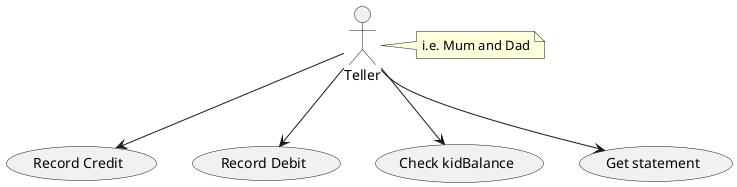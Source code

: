 @startuml

actor Teller
note right of Teller : i.e. Mum and Dad

Teller --> (Record Credit)
Teller --> (Record Debit)
Teller --> (Check kidBalance)
Teller --> (Get statement)

@enduml